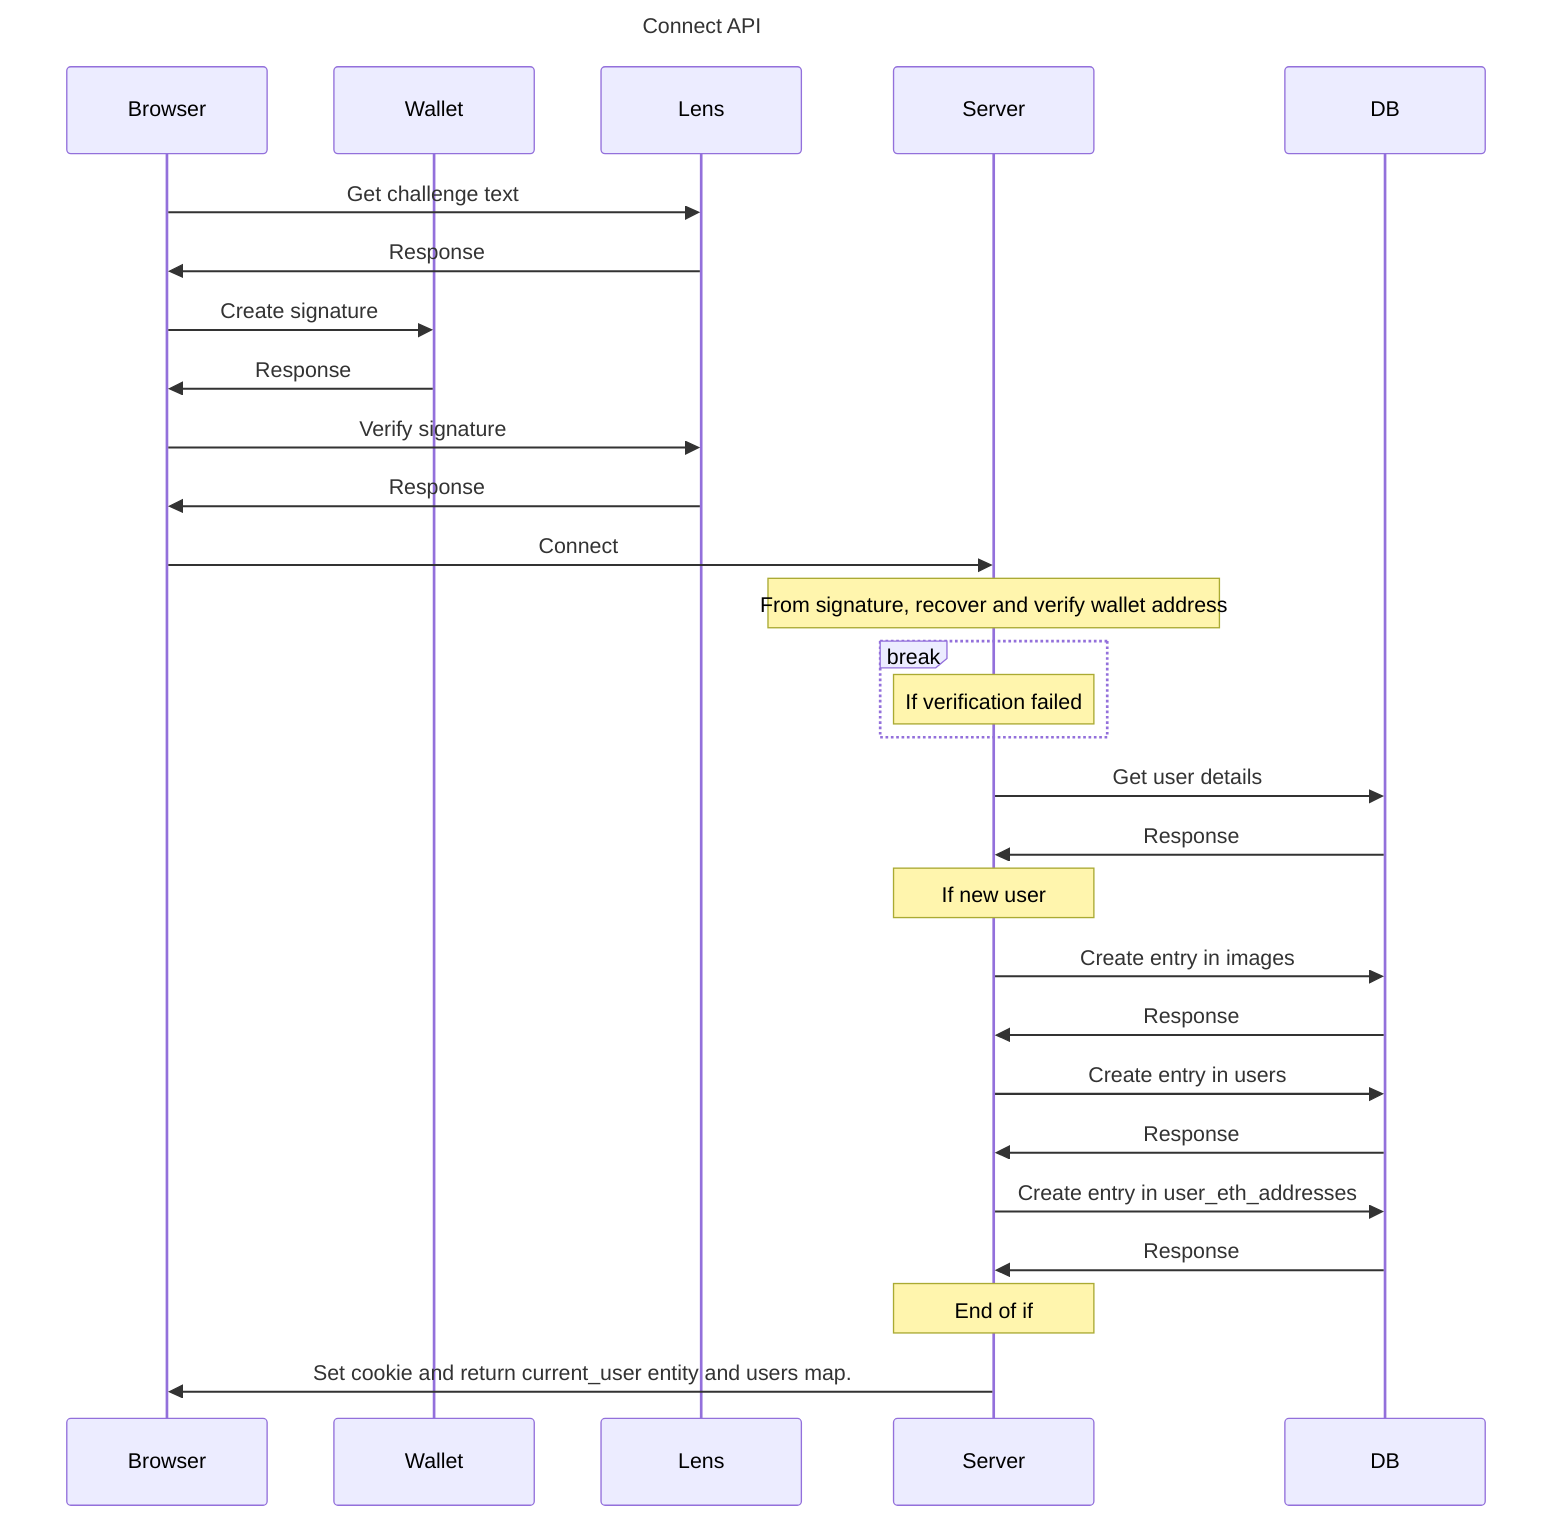 %% Documentation: https://github.com/mermaid-js/mermaid
%% Editor: https://mermaid.live/edit

sequenceDiagram
title Connect API  

participant Browser
participant Wallet
participant Platform as Lens
participant Server
participant DB

Browser->>Platform: Get challenge text
Platform->>Browser: Response

Browser->>Wallet: Create signature
Wallet->>Browser: Response

Browser->>Platform: Verify signature
Platform->>Browser: Response

Browser->>Server: Connect

note over Server: From signature, recover and verify wallet address
break
    note over Server: If verification failed
end

Server->>DB: Get user details
DB->>Server: Response

note over Server: If new user

Server->>DB: Create entry in images
DB->>Server: Response
Server->>DB: Create entry in users
DB->>Server: Response
Server->>DB: Create entry in user_eth_addresses
DB->>Server: Response

note over Server: End of if

Server->>Browser: Set cookie and return current_user entity and users map.